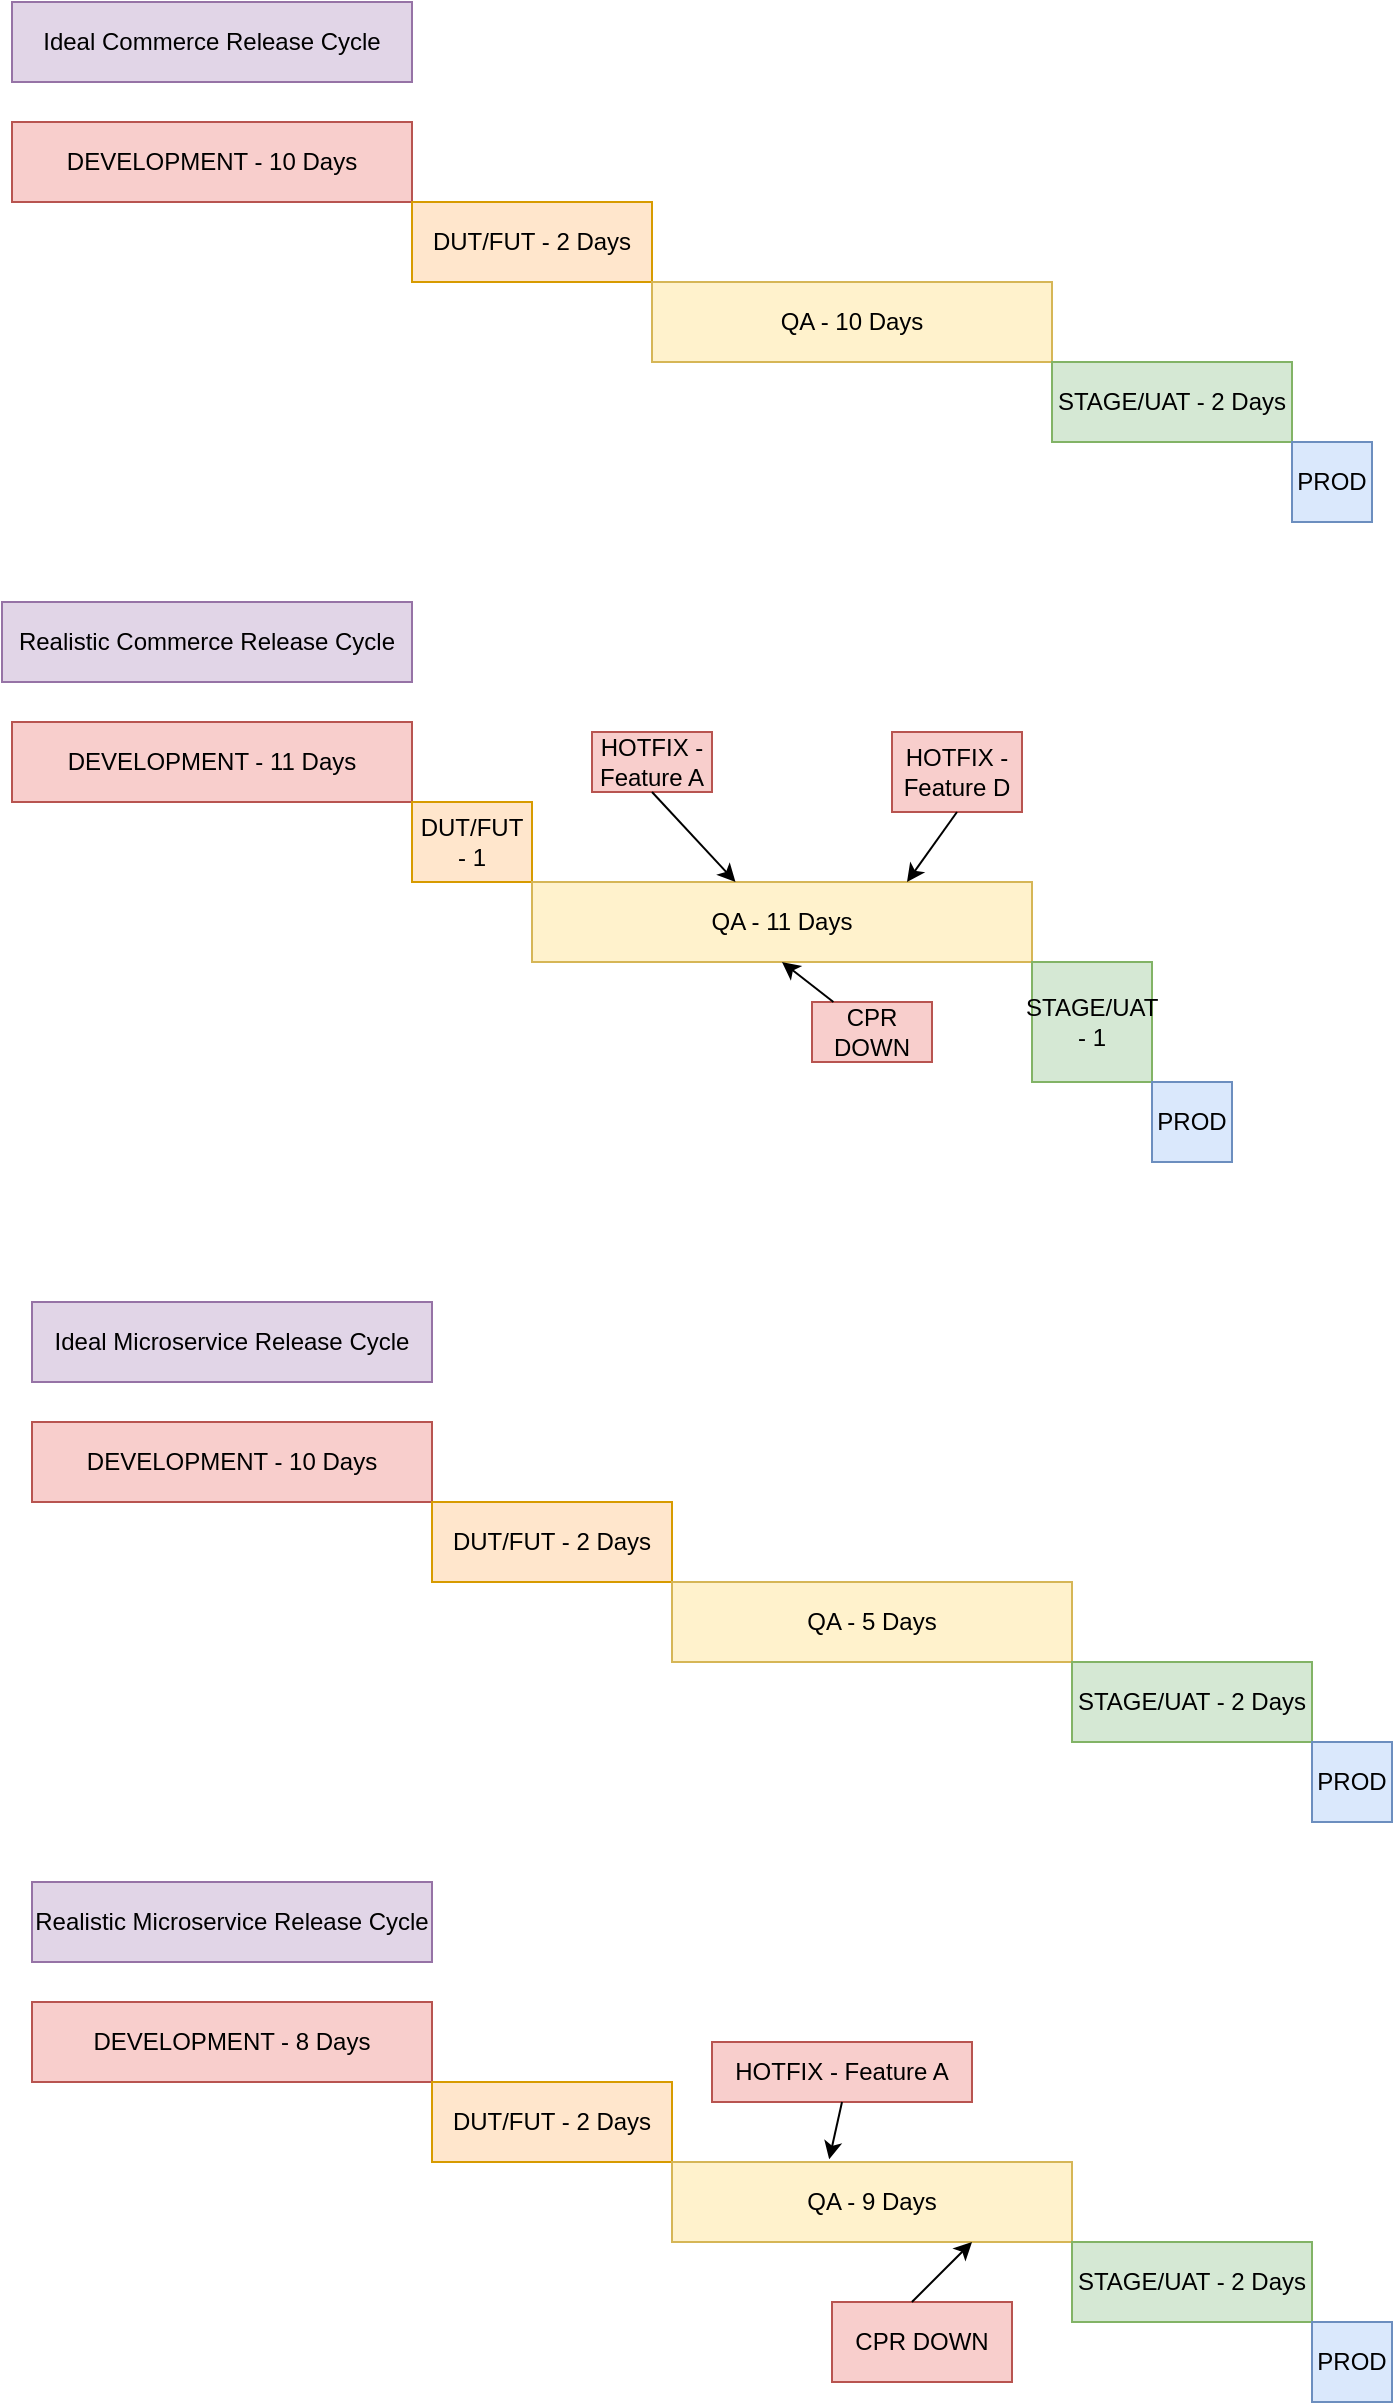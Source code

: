 <mxfile version="24.7.12">
  <diagram id="kgpKYQtTHZ0yAKxKKP6v" name="Page-1">
    <mxGraphModel dx="1475" dy="758" grid="1" gridSize="10" guides="1" tooltips="1" connect="1" arrows="1" fold="1" page="1" pageScale="1" pageWidth="850" pageHeight="1100" math="0" shadow="0">
      <root>
        <mxCell id="0" />
        <mxCell id="1" parent="0" />
        <mxCell id="wn9JL-O86wGXhkdQ3hnR-1" value="Ideal Commerce Release Cycle" style="rounded=0;whiteSpace=wrap;html=1;fillColor=#e1d5e7;strokeColor=#9673a6;" vertex="1" parent="1">
          <mxGeometry x="40" y="60" width="200" height="40" as="geometry" />
        </mxCell>
        <mxCell id="wn9JL-O86wGXhkdQ3hnR-4" value="DEVELOPMENT - 10 Days" style="rounded=0;whiteSpace=wrap;html=1;fillColor=#f8cecc;strokeColor=#b85450;" vertex="1" parent="1">
          <mxGeometry x="40" y="120" width="200" height="40" as="geometry" />
        </mxCell>
        <mxCell id="wn9JL-O86wGXhkdQ3hnR-5" value="DUT/FUT - 2 Days" style="rounded=0;whiteSpace=wrap;html=1;fillColor=#ffe6cc;strokeColor=#d79b00;" vertex="1" parent="1">
          <mxGeometry x="240" y="160" width="120" height="40" as="geometry" />
        </mxCell>
        <mxCell id="wn9JL-O86wGXhkdQ3hnR-6" value="QA - 10 Days" style="rounded=0;whiteSpace=wrap;html=1;fillColor=#fff2cc;strokeColor=#d6b656;" vertex="1" parent="1">
          <mxGeometry x="360" y="200" width="200" height="40" as="geometry" />
        </mxCell>
        <mxCell id="wn9JL-O86wGXhkdQ3hnR-7" value="STAGE/UAT - 2 Days" style="rounded=0;whiteSpace=wrap;html=1;fillColor=#d5e8d4;strokeColor=#82b366;" vertex="1" parent="1">
          <mxGeometry x="560" y="240" width="120" height="40" as="geometry" />
        </mxCell>
        <mxCell id="wn9JL-O86wGXhkdQ3hnR-8" value="PROD" style="rounded=0;whiteSpace=wrap;html=1;fillColor=#dae8fc;strokeColor=#6c8ebf;" vertex="1" parent="1">
          <mxGeometry x="680" y="280" width="40" height="40" as="geometry" />
        </mxCell>
        <mxCell id="wn9JL-O86wGXhkdQ3hnR-9" value="Realistic Commerce Release Cycle" style="rounded=0;whiteSpace=wrap;html=1;fillColor=#e1d5e7;strokeColor=#9673a6;" vertex="1" parent="1">
          <mxGeometry x="35" y="360" width="205" height="40" as="geometry" />
        </mxCell>
        <mxCell id="wn9JL-O86wGXhkdQ3hnR-10" value="DEVELOPMENT - 11 Days" style="rounded=0;whiteSpace=wrap;html=1;fillColor=#f8cecc;strokeColor=#b85450;" vertex="1" parent="1">
          <mxGeometry x="40" y="420" width="200" height="40" as="geometry" />
        </mxCell>
        <mxCell id="wn9JL-O86wGXhkdQ3hnR-11" value="DUT/FUT - 1" style="rounded=0;whiteSpace=wrap;html=1;fillColor=#ffe6cc;strokeColor=#d79b00;" vertex="1" parent="1">
          <mxGeometry x="240" y="460" width="60" height="40" as="geometry" />
        </mxCell>
        <mxCell id="wn9JL-O86wGXhkdQ3hnR-13" value="QA - 11 Days" style="rounded=0;whiteSpace=wrap;html=1;fillColor=#fff2cc;strokeColor=#d6b656;" vertex="1" parent="1">
          <mxGeometry x="300" y="500" width="250" height="40" as="geometry" />
        </mxCell>
        <mxCell id="wn9JL-O86wGXhkdQ3hnR-14" value="HOTFIX - Feature A" style="rounded=0;whiteSpace=wrap;html=1;fillColor=#f8cecc;strokeColor=#b85450;" vertex="1" parent="1">
          <mxGeometry x="330" y="425" width="60" height="30" as="geometry" />
        </mxCell>
        <mxCell id="wn9JL-O86wGXhkdQ3hnR-15" value="HOTFIX - Feature D" style="rounded=0;whiteSpace=wrap;html=1;fillColor=#f8cecc;strokeColor=#b85450;" vertex="1" parent="1">
          <mxGeometry x="480" y="425" width="65" height="40" as="geometry" />
        </mxCell>
        <mxCell id="wn9JL-O86wGXhkdQ3hnR-16" value="CPR DOWN" style="rounded=0;whiteSpace=wrap;html=1;fillColor=#f8cecc;strokeColor=#b85450;" vertex="1" parent="1">
          <mxGeometry x="440" y="560" width="60" height="30" as="geometry" />
        </mxCell>
        <mxCell id="wn9JL-O86wGXhkdQ3hnR-17" value="" style="endArrow=classic;html=1;rounded=0;exitX=0.5;exitY=1;exitDx=0;exitDy=0;entryX=0.407;entryY=0;entryDx=0;entryDy=0;entryPerimeter=0;" edge="1" parent="1" source="wn9JL-O86wGXhkdQ3hnR-14" target="wn9JL-O86wGXhkdQ3hnR-13">
          <mxGeometry width="50" height="50" relative="1" as="geometry">
            <mxPoint x="320" y="600" as="sourcePoint" />
            <mxPoint x="370" y="550" as="targetPoint" />
          </mxGeometry>
        </mxCell>
        <mxCell id="wn9JL-O86wGXhkdQ3hnR-18" value="" style="endArrow=classic;html=1;rounded=0;exitX=0.5;exitY=1;exitDx=0;exitDy=0;entryX=0.75;entryY=0;entryDx=0;entryDy=0;" edge="1" parent="1" source="wn9JL-O86wGXhkdQ3hnR-15" target="wn9JL-O86wGXhkdQ3hnR-13">
          <mxGeometry width="50" height="50" relative="1" as="geometry">
            <mxPoint x="320" y="600" as="sourcePoint" />
            <mxPoint x="370" y="550" as="targetPoint" />
          </mxGeometry>
        </mxCell>
        <mxCell id="wn9JL-O86wGXhkdQ3hnR-19" value="" style="endArrow=classic;html=1;rounded=0;entryX=0.5;entryY=1;entryDx=0;entryDy=0;" edge="1" parent="1" source="wn9JL-O86wGXhkdQ3hnR-16" target="wn9JL-O86wGXhkdQ3hnR-13">
          <mxGeometry width="50" height="50" relative="1" as="geometry">
            <mxPoint x="320" y="600" as="sourcePoint" />
            <mxPoint x="370" y="550" as="targetPoint" />
          </mxGeometry>
        </mxCell>
        <mxCell id="wn9JL-O86wGXhkdQ3hnR-23" value="STAGE/UAT - 1" style="rounded=0;whiteSpace=wrap;html=1;fillColor=#d5e8d4;strokeColor=#82b366;" vertex="1" parent="1">
          <mxGeometry x="550" y="540" width="60" height="60" as="geometry" />
        </mxCell>
        <mxCell id="wn9JL-O86wGXhkdQ3hnR-27" value="PROD" style="rounded=0;whiteSpace=wrap;html=1;fillColor=#dae8fc;strokeColor=#6c8ebf;" vertex="1" parent="1">
          <mxGeometry x="610" y="600" width="40" height="40" as="geometry" />
        </mxCell>
        <mxCell id="wn9JL-O86wGXhkdQ3hnR-41" value="Ideal Microservice Release Cycle" style="rounded=0;whiteSpace=wrap;html=1;fillColor=#e1d5e7;strokeColor=#9673a6;" vertex="1" parent="1">
          <mxGeometry x="50" y="710" width="200" height="40" as="geometry" />
        </mxCell>
        <mxCell id="wn9JL-O86wGXhkdQ3hnR-42" value="DEVELOPMENT - 10 Days" style="rounded=0;whiteSpace=wrap;html=1;fillColor=#f8cecc;strokeColor=#b85450;" vertex="1" parent="1">
          <mxGeometry x="50" y="770" width="200" height="40" as="geometry" />
        </mxCell>
        <mxCell id="wn9JL-O86wGXhkdQ3hnR-43" value="DUT/FUT - 2 Days" style="rounded=0;whiteSpace=wrap;html=1;fillColor=#ffe6cc;strokeColor=#d79b00;" vertex="1" parent="1">
          <mxGeometry x="250" y="810" width="120" height="40" as="geometry" />
        </mxCell>
        <mxCell id="wn9JL-O86wGXhkdQ3hnR-44" value="QA - 5 Days" style="rounded=0;whiteSpace=wrap;html=1;fillColor=#fff2cc;strokeColor=#d6b656;" vertex="1" parent="1">
          <mxGeometry x="370" y="850" width="200" height="40" as="geometry" />
        </mxCell>
        <mxCell id="wn9JL-O86wGXhkdQ3hnR-45" value="STAGE/UAT - 2 Days" style="rounded=0;whiteSpace=wrap;html=1;fillColor=#d5e8d4;strokeColor=#82b366;" vertex="1" parent="1">
          <mxGeometry x="570" y="890" width="120" height="40" as="geometry" />
        </mxCell>
        <mxCell id="wn9JL-O86wGXhkdQ3hnR-46" value="PROD" style="rounded=0;whiteSpace=wrap;html=1;fillColor=#dae8fc;strokeColor=#6c8ebf;" vertex="1" parent="1">
          <mxGeometry x="690" y="930" width="40" height="40" as="geometry" />
        </mxCell>
        <mxCell id="wn9JL-O86wGXhkdQ3hnR-47" value="Realistic Microservice Release Cycle" style="rounded=0;whiteSpace=wrap;html=1;fillColor=#e1d5e7;strokeColor=#9673a6;" vertex="1" parent="1">
          <mxGeometry x="50" y="1000" width="200" height="40" as="geometry" />
        </mxCell>
        <mxCell id="wn9JL-O86wGXhkdQ3hnR-48" value="DEVELOPMENT - 8 Days" style="rounded=0;whiteSpace=wrap;html=1;fillColor=#f8cecc;strokeColor=#b85450;" vertex="1" parent="1">
          <mxGeometry x="50" y="1060" width="200" height="40" as="geometry" />
        </mxCell>
        <mxCell id="wn9JL-O86wGXhkdQ3hnR-49" value="DUT/FUT - 2 Days" style="rounded=0;whiteSpace=wrap;html=1;fillColor=#ffe6cc;strokeColor=#d79b00;" vertex="1" parent="1">
          <mxGeometry x="250" y="1100" width="120" height="40" as="geometry" />
        </mxCell>
        <mxCell id="wn9JL-O86wGXhkdQ3hnR-50" value="QA - 9 Days" style="rounded=0;whiteSpace=wrap;html=1;fillColor=#fff2cc;strokeColor=#d6b656;" vertex="1" parent="1">
          <mxGeometry x="370" y="1140" width="200" height="40" as="geometry" />
        </mxCell>
        <mxCell id="wn9JL-O86wGXhkdQ3hnR-51" value="STAGE/UAT - 2 Days" style="rounded=0;whiteSpace=wrap;html=1;fillColor=#d5e8d4;strokeColor=#82b366;" vertex="1" parent="1">
          <mxGeometry x="570" y="1180" width="120" height="40" as="geometry" />
        </mxCell>
        <mxCell id="wn9JL-O86wGXhkdQ3hnR-52" value="PROD" style="rounded=0;whiteSpace=wrap;html=1;fillColor=#dae8fc;strokeColor=#6c8ebf;" vertex="1" parent="1">
          <mxGeometry x="690" y="1220" width="40" height="40" as="geometry" />
        </mxCell>
        <mxCell id="wn9JL-O86wGXhkdQ3hnR-53" value="CPR DOWN" style="rounded=0;whiteSpace=wrap;html=1;fillColor=#f8cecc;strokeColor=#b85450;" vertex="1" parent="1">
          <mxGeometry x="450" y="1210" width="90" height="40" as="geometry" />
        </mxCell>
        <mxCell id="wn9JL-O86wGXhkdQ3hnR-54" value="HOTFIX - Feature A" style="rounded=0;whiteSpace=wrap;html=1;fillColor=#f8cecc;strokeColor=#b85450;" vertex="1" parent="1">
          <mxGeometry x="390" y="1080" width="130" height="30" as="geometry" />
        </mxCell>
        <mxCell id="wn9JL-O86wGXhkdQ3hnR-55" value="" style="endArrow=classic;html=1;rounded=0;exitX=0.5;exitY=1;exitDx=0;exitDy=0;entryX=0.393;entryY=-0.033;entryDx=0;entryDy=0;entryPerimeter=0;" edge="1" parent="1" source="wn9JL-O86wGXhkdQ3hnR-54" target="wn9JL-O86wGXhkdQ3hnR-50">
          <mxGeometry width="50" height="50" relative="1" as="geometry">
            <mxPoint x="390" y="1100" as="sourcePoint" />
            <mxPoint x="440" y="1050" as="targetPoint" />
          </mxGeometry>
        </mxCell>
        <mxCell id="wn9JL-O86wGXhkdQ3hnR-56" value="" style="endArrow=classic;html=1;rounded=0;exitX=0.444;exitY=0;exitDx=0;exitDy=0;exitPerimeter=0;entryX=0.75;entryY=1;entryDx=0;entryDy=0;" edge="1" parent="1" source="wn9JL-O86wGXhkdQ3hnR-53" target="wn9JL-O86wGXhkdQ3hnR-50">
          <mxGeometry width="50" height="50" relative="1" as="geometry">
            <mxPoint x="390" y="1180" as="sourcePoint" />
            <mxPoint x="440" y="1130" as="targetPoint" />
          </mxGeometry>
        </mxCell>
      </root>
    </mxGraphModel>
  </diagram>
</mxfile>
